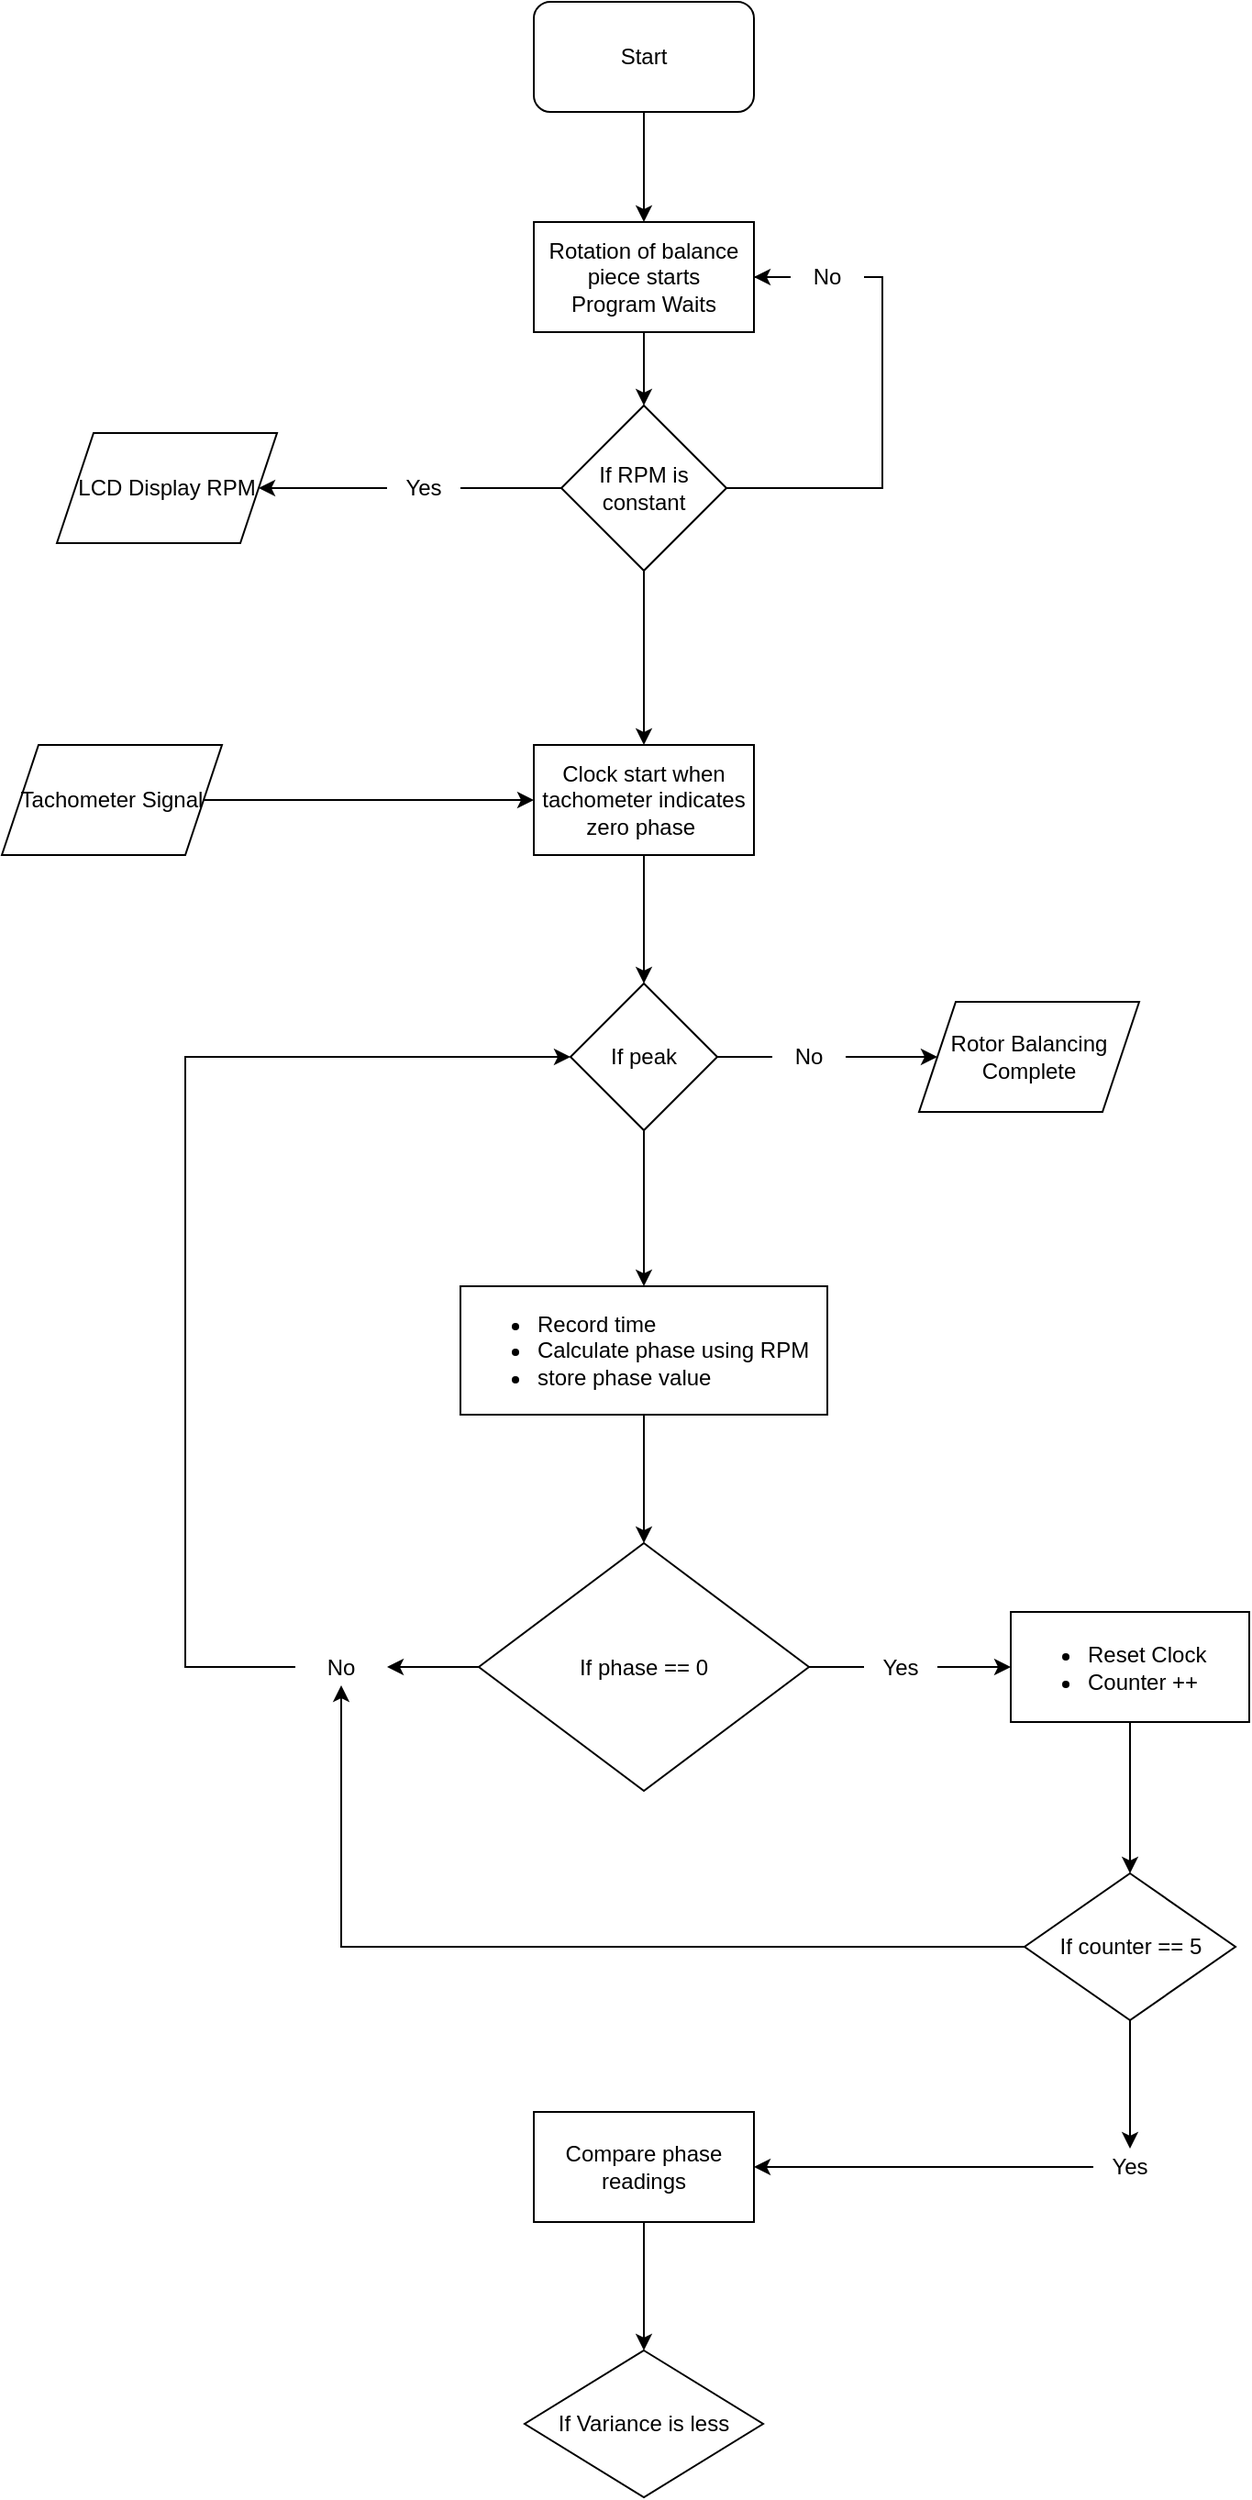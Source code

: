 <mxfile version="15.2.2" type="github"><diagram id="y_2h9rDQTIXDM0rixtaz" name="Page-1"><mxGraphModel dx="896" dy="727" grid="1" gridSize="10" guides="1" tooltips="1" connect="1" arrows="1" fold="1" page="1" pageScale="1" pageWidth="850" pageHeight="1100" math="0" shadow="0"><root><mxCell id="0"/><mxCell id="1" parent="0"/><mxCell id="CFZVhon6pyEvJxFWx-k7-4" style="edgeStyle=orthogonalEdgeStyle;rounded=0;orthogonalLoop=1;jettySize=auto;html=1;entryX=0.5;entryY=0;entryDx=0;entryDy=0;" edge="1" parent="1" source="CFZVhon6pyEvJxFWx-k7-1" target="CFZVhon6pyEvJxFWx-k7-3"><mxGeometry relative="1" as="geometry"><mxPoint x="460" y="160" as="targetPoint"/></mxGeometry></mxCell><mxCell id="CFZVhon6pyEvJxFWx-k7-1" value="Start" style="rounded=1;whiteSpace=wrap;html=1;" vertex="1" parent="1"><mxGeometry x="400" y="50" width="120" height="60" as="geometry"/></mxCell><mxCell id="CFZVhon6pyEvJxFWx-k7-8" value="" style="edgeStyle=orthogonalEdgeStyle;rounded=0;orthogonalLoop=1;jettySize=auto;html=1;" edge="1" parent="1" source="CFZVhon6pyEvJxFWx-k7-3" target="CFZVhon6pyEvJxFWx-k7-5"><mxGeometry relative="1" as="geometry"><Array as="points"><mxPoint x="460" y="270"/><mxPoint x="460" y="270"/></Array></mxGeometry></mxCell><mxCell id="CFZVhon6pyEvJxFWx-k7-3" value="Rotation of balance piece starts&lt;br&gt;Program Waits" style="rounded=0;whiteSpace=wrap;html=1;" vertex="1" parent="1"><mxGeometry x="400" y="170" width="120" height="60" as="geometry"/></mxCell><mxCell id="CFZVhon6pyEvJxFWx-k7-7" style="edgeStyle=orthogonalEdgeStyle;rounded=0;orthogonalLoop=1;jettySize=auto;html=1;entryX=1;entryY=0.5;entryDx=0;entryDy=0;startArrow=none;" edge="1" parent="1" source="CFZVhon6pyEvJxFWx-k7-12" target="CFZVhon6pyEvJxFWx-k7-6"><mxGeometry relative="1" as="geometry"/></mxCell><mxCell id="CFZVhon6pyEvJxFWx-k7-11" style="edgeStyle=orthogonalEdgeStyle;rounded=0;orthogonalLoop=1;jettySize=auto;html=1;entryX=1;entryY=0.5;entryDx=0;entryDy=0;startArrow=none;" edge="1" parent="1" source="CFZVhon6pyEvJxFWx-k7-13" target="CFZVhon6pyEvJxFWx-k7-3"><mxGeometry relative="1" as="geometry"><mxPoint x="640" y="200" as="targetPoint"/><Array as="points"/></mxGeometry></mxCell><mxCell id="CFZVhon6pyEvJxFWx-k7-16" value="" style="edgeStyle=orthogonalEdgeStyle;rounded=0;orthogonalLoop=1;jettySize=auto;html=1;" edge="1" parent="1" source="CFZVhon6pyEvJxFWx-k7-5" target="CFZVhon6pyEvJxFWx-k7-15"><mxGeometry relative="1" as="geometry"><Array as="points"><mxPoint x="460" y="400"/><mxPoint x="460" y="400"/></Array></mxGeometry></mxCell><mxCell id="CFZVhon6pyEvJxFWx-k7-5" value="If RPM is constant" style="rhombus;whiteSpace=wrap;html=1;" vertex="1" parent="1"><mxGeometry x="415" y="270" width="90" height="90" as="geometry"/></mxCell><mxCell id="CFZVhon6pyEvJxFWx-k7-6" value="LCD Display RPM" style="shape=parallelogram;perimeter=parallelogramPerimeter;whiteSpace=wrap;html=1;fixedSize=1;" vertex="1" parent="1"><mxGeometry x="140" y="285" width="120" height="60" as="geometry"/></mxCell><mxCell id="CFZVhon6pyEvJxFWx-k7-27" value="" style="edgeStyle=orthogonalEdgeStyle;rounded=0;orthogonalLoop=1;jettySize=auto;html=1;" edge="1" parent="1" source="CFZVhon6pyEvJxFWx-k7-15" target="CFZVhon6pyEvJxFWx-k7-26"><mxGeometry relative="1" as="geometry"/></mxCell><mxCell id="CFZVhon6pyEvJxFWx-k7-15" value="Clock start when tachometer indicates zero phase&amp;nbsp;" style="whiteSpace=wrap;html=1;" vertex="1" parent="1"><mxGeometry x="400" y="455" width="120" height="60" as="geometry"/></mxCell><mxCell id="CFZVhon6pyEvJxFWx-k7-12" value="Yes" style="text;html=1;strokeColor=none;fillColor=none;align=center;verticalAlign=middle;whiteSpace=wrap;rounded=0;" vertex="1" parent="1"><mxGeometry x="320" y="305" width="40" height="20" as="geometry"/></mxCell><mxCell id="CFZVhon6pyEvJxFWx-k7-19" value="" style="edgeStyle=orthogonalEdgeStyle;rounded=0;orthogonalLoop=1;jettySize=auto;html=1;entryX=1;entryY=0.5;entryDx=0;entryDy=0;endArrow=none;" edge="1" parent="1" source="CFZVhon6pyEvJxFWx-k7-5" target="CFZVhon6pyEvJxFWx-k7-12"><mxGeometry relative="1" as="geometry"><mxPoint x="415" y="315" as="sourcePoint"/><mxPoint x="250" y="315" as="targetPoint"/></mxGeometry></mxCell><mxCell id="CFZVhon6pyEvJxFWx-k7-13" value="No" style="text;html=1;strokeColor=none;fillColor=none;align=center;verticalAlign=middle;whiteSpace=wrap;rounded=0;" vertex="1" parent="1"><mxGeometry x="540" y="190" width="40" height="20" as="geometry"/></mxCell><mxCell id="CFZVhon6pyEvJxFWx-k7-23" value="" style="edgeStyle=orthogonalEdgeStyle;rounded=0;orthogonalLoop=1;jettySize=auto;html=1;entryX=1;entryY=0.5;entryDx=0;entryDy=0;endArrow=none;" edge="1" parent="1" source="CFZVhon6pyEvJxFWx-k7-5" target="CFZVhon6pyEvJxFWx-k7-13"><mxGeometry relative="1" as="geometry"><mxPoint x="520" y="200" as="targetPoint"/><mxPoint x="505" y="315" as="sourcePoint"/><Array as="points"><mxPoint x="590" y="315"/><mxPoint x="590" y="200"/></Array></mxGeometry></mxCell><mxCell id="CFZVhon6pyEvJxFWx-k7-25" style="edgeStyle=orthogonalEdgeStyle;rounded=0;orthogonalLoop=1;jettySize=auto;html=1;entryX=0;entryY=0.5;entryDx=0;entryDy=0;" edge="1" parent="1" source="CFZVhon6pyEvJxFWx-k7-24" target="CFZVhon6pyEvJxFWx-k7-15"><mxGeometry relative="1" as="geometry"/></mxCell><mxCell id="CFZVhon6pyEvJxFWx-k7-24" value="Tachometer Signal" style="shape=parallelogram;perimeter=parallelogramPerimeter;whiteSpace=wrap;html=1;fixedSize=1;" vertex="1" parent="1"><mxGeometry x="110" y="455" width="120" height="60" as="geometry"/></mxCell><mxCell id="CFZVhon6pyEvJxFWx-k7-29" value="" style="edgeStyle=orthogonalEdgeStyle;rounded=0;orthogonalLoop=1;jettySize=auto;html=1;startArrow=none;" edge="1" parent="1" source="CFZVhon6pyEvJxFWx-k7-30" target="CFZVhon6pyEvJxFWx-k7-28"><mxGeometry relative="1" as="geometry"/></mxCell><mxCell id="CFZVhon6pyEvJxFWx-k7-36" value="" style="edgeStyle=orthogonalEdgeStyle;rounded=0;orthogonalLoop=1;jettySize=auto;html=1;" edge="1" parent="1" source="CFZVhon6pyEvJxFWx-k7-26" target="CFZVhon6pyEvJxFWx-k7-35"><mxGeometry relative="1" as="geometry"/></mxCell><mxCell id="CFZVhon6pyEvJxFWx-k7-26" value="If peak" style="rhombus;whiteSpace=wrap;html=1;" vertex="1" parent="1"><mxGeometry x="420" y="585" width="80" height="80" as="geometry"/></mxCell><mxCell id="CFZVhon6pyEvJxFWx-k7-28" value="Rotor Balancing Complete" style="shape=parallelogram;perimeter=parallelogramPerimeter;whiteSpace=wrap;html=1;fixedSize=1;" vertex="1" parent="1"><mxGeometry x="610" y="595" width="120" height="60" as="geometry"/></mxCell><mxCell id="CFZVhon6pyEvJxFWx-k7-30" value="No" style="text;html=1;strokeColor=none;fillColor=none;align=center;verticalAlign=middle;whiteSpace=wrap;rounded=0;" vertex="1" parent="1"><mxGeometry x="530" y="615" width="40" height="20" as="geometry"/></mxCell><mxCell id="CFZVhon6pyEvJxFWx-k7-31" value="" style="edgeStyle=orthogonalEdgeStyle;rounded=0;orthogonalLoop=1;jettySize=auto;html=1;endArrow=none;" edge="1" parent="1" source="CFZVhon6pyEvJxFWx-k7-26" target="CFZVhon6pyEvJxFWx-k7-30"><mxGeometry relative="1" as="geometry"><mxPoint x="500" y="625" as="sourcePoint"/><mxPoint x="570" y="625" as="targetPoint"/></mxGeometry></mxCell><mxCell id="CFZVhon6pyEvJxFWx-k7-38" value="" style="edgeStyle=orthogonalEdgeStyle;rounded=0;orthogonalLoop=1;jettySize=auto;html=1;" edge="1" parent="1" source="CFZVhon6pyEvJxFWx-k7-35" target="CFZVhon6pyEvJxFWx-k7-37"><mxGeometry relative="1" as="geometry"/></mxCell><mxCell id="CFZVhon6pyEvJxFWx-k7-35" value="&lt;ul&gt;&lt;li&gt;Record time&lt;/li&gt;&lt;li&gt;Calculate phase using RPM&lt;/li&gt;&lt;li&gt;store phase value&lt;/li&gt;&lt;/ul&gt;" style="whiteSpace=wrap;html=1;align=left;" vertex="1" parent="1"><mxGeometry x="360" y="750" width="200" height="70" as="geometry"/></mxCell><mxCell id="CFZVhon6pyEvJxFWx-k7-40" value="" style="edgeStyle=orthogonalEdgeStyle;rounded=0;orthogonalLoop=1;jettySize=auto;html=1;startArrow=none;" edge="1" parent="1" source="CFZVhon6pyEvJxFWx-k7-41" target="CFZVhon6pyEvJxFWx-k7-39"><mxGeometry relative="1" as="geometry"/></mxCell><mxCell id="CFZVhon6pyEvJxFWx-k7-48" value="" style="edgeStyle=orthogonalEdgeStyle;rounded=0;orthogonalLoop=1;jettySize=auto;html=1;" edge="1" parent="1" source="CFZVhon6pyEvJxFWx-k7-37" target="CFZVhon6pyEvJxFWx-k7-44"><mxGeometry relative="1" as="geometry"/></mxCell><mxCell id="CFZVhon6pyEvJxFWx-k7-37" value="If phase == 0" style="rhombus;whiteSpace=wrap;html=1;align=center;" vertex="1" parent="1"><mxGeometry x="370" y="890" width="180" height="135" as="geometry"/></mxCell><mxCell id="CFZVhon6pyEvJxFWx-k7-58" value="" style="edgeStyle=orthogonalEdgeStyle;rounded=0;orthogonalLoop=1;jettySize=auto;html=1;" edge="1" parent="1" source="CFZVhon6pyEvJxFWx-k7-39" target="CFZVhon6pyEvJxFWx-k7-57"><mxGeometry relative="1" as="geometry"/></mxCell><mxCell id="CFZVhon6pyEvJxFWx-k7-39" value="&lt;ul&gt;&lt;li&gt;Reset Clock&lt;/li&gt;&lt;li&gt;Counter ++&amp;nbsp;&lt;/li&gt;&lt;/ul&gt;" style="whiteSpace=wrap;html=1;align=left;" vertex="1" parent="1"><mxGeometry x="660" y="927.5" width="130" height="60" as="geometry"/></mxCell><mxCell id="CFZVhon6pyEvJxFWx-k7-41" value="Yes" style="text;html=1;strokeColor=none;fillColor=none;align=center;verticalAlign=middle;whiteSpace=wrap;rounded=0;" vertex="1" parent="1"><mxGeometry x="580" y="947.5" width="40" height="20" as="geometry"/></mxCell><mxCell id="CFZVhon6pyEvJxFWx-k7-42" value="" style="edgeStyle=orthogonalEdgeStyle;rounded=0;orthogonalLoop=1;jettySize=auto;html=1;endArrow=none;" edge="1" parent="1" source="CFZVhon6pyEvJxFWx-k7-37" target="CFZVhon6pyEvJxFWx-k7-41"><mxGeometry relative="1" as="geometry"><mxPoint x="550" y="957.5" as="sourcePoint"/><mxPoint x="660" y="957.5" as="targetPoint"/></mxGeometry></mxCell><mxCell id="CFZVhon6pyEvJxFWx-k7-49" style="edgeStyle=orthogonalEdgeStyle;rounded=0;orthogonalLoop=1;jettySize=auto;html=1;entryX=0;entryY=0.5;entryDx=0;entryDy=0;" edge="1" parent="1" source="CFZVhon6pyEvJxFWx-k7-44" target="CFZVhon6pyEvJxFWx-k7-26"><mxGeometry relative="1" as="geometry"><mxPoint x="140" y="630" as="targetPoint"/><Array as="points"><mxPoint x="210" y="958"/><mxPoint x="210" y="625"/></Array></mxGeometry></mxCell><mxCell id="CFZVhon6pyEvJxFWx-k7-44" value="No" style="text;html=1;strokeColor=none;fillColor=none;align=center;verticalAlign=middle;whiteSpace=wrap;rounded=0;" vertex="1" parent="1"><mxGeometry x="270" y="947.5" width="50" height="20" as="geometry"/></mxCell><mxCell id="CFZVhon6pyEvJxFWx-k7-60" style="edgeStyle=orthogonalEdgeStyle;rounded=0;orthogonalLoop=1;jettySize=auto;html=1;entryX=0.5;entryY=1;entryDx=0;entryDy=0;" edge="1" parent="1" source="CFZVhon6pyEvJxFWx-k7-57" target="CFZVhon6pyEvJxFWx-k7-44"><mxGeometry relative="1" as="geometry"/></mxCell><mxCell id="CFZVhon6pyEvJxFWx-k7-64" value="" style="edgeStyle=orthogonalEdgeStyle;rounded=0;orthogonalLoop=1;jettySize=auto;html=1;" edge="1" parent="1" source="CFZVhon6pyEvJxFWx-k7-57" target="CFZVhon6pyEvJxFWx-k7-63"><mxGeometry relative="1" as="geometry"/></mxCell><mxCell id="CFZVhon6pyEvJxFWx-k7-57" value="If counter == 5" style="rhombus;whiteSpace=wrap;html=1;align=center;" vertex="1" parent="1"><mxGeometry x="667.5" y="1070" width="115" height="80" as="geometry"/></mxCell><mxCell id="CFZVhon6pyEvJxFWx-k7-66" value="" style="edgeStyle=orthogonalEdgeStyle;rounded=0;orthogonalLoop=1;jettySize=auto;html=1;" edge="1" parent="1" source="CFZVhon6pyEvJxFWx-k7-63" target="CFZVhon6pyEvJxFWx-k7-65"><mxGeometry relative="1" as="geometry"/></mxCell><mxCell id="CFZVhon6pyEvJxFWx-k7-63" value="Yes" style="text;html=1;strokeColor=none;fillColor=none;align=center;verticalAlign=middle;whiteSpace=wrap;rounded=0;" vertex="1" parent="1"><mxGeometry x="705" y="1220" width="40" height="20" as="geometry"/></mxCell><mxCell id="CFZVhon6pyEvJxFWx-k7-68" value="" style="edgeStyle=orthogonalEdgeStyle;rounded=0;orthogonalLoop=1;jettySize=auto;html=1;" edge="1" parent="1" source="CFZVhon6pyEvJxFWx-k7-65" target="CFZVhon6pyEvJxFWx-k7-67"><mxGeometry relative="1" as="geometry"/></mxCell><mxCell id="CFZVhon6pyEvJxFWx-k7-65" value="Compare phase readings" style="whiteSpace=wrap;html=1;" vertex="1" parent="1"><mxGeometry x="400" y="1200" width="120" height="60" as="geometry"/></mxCell><mxCell id="CFZVhon6pyEvJxFWx-k7-67" value="If Variance is less" style="rhombus;whiteSpace=wrap;html=1;" vertex="1" parent="1"><mxGeometry x="395" y="1330" width="130" height="80" as="geometry"/></mxCell></root></mxGraphModel></diagram></mxfile>